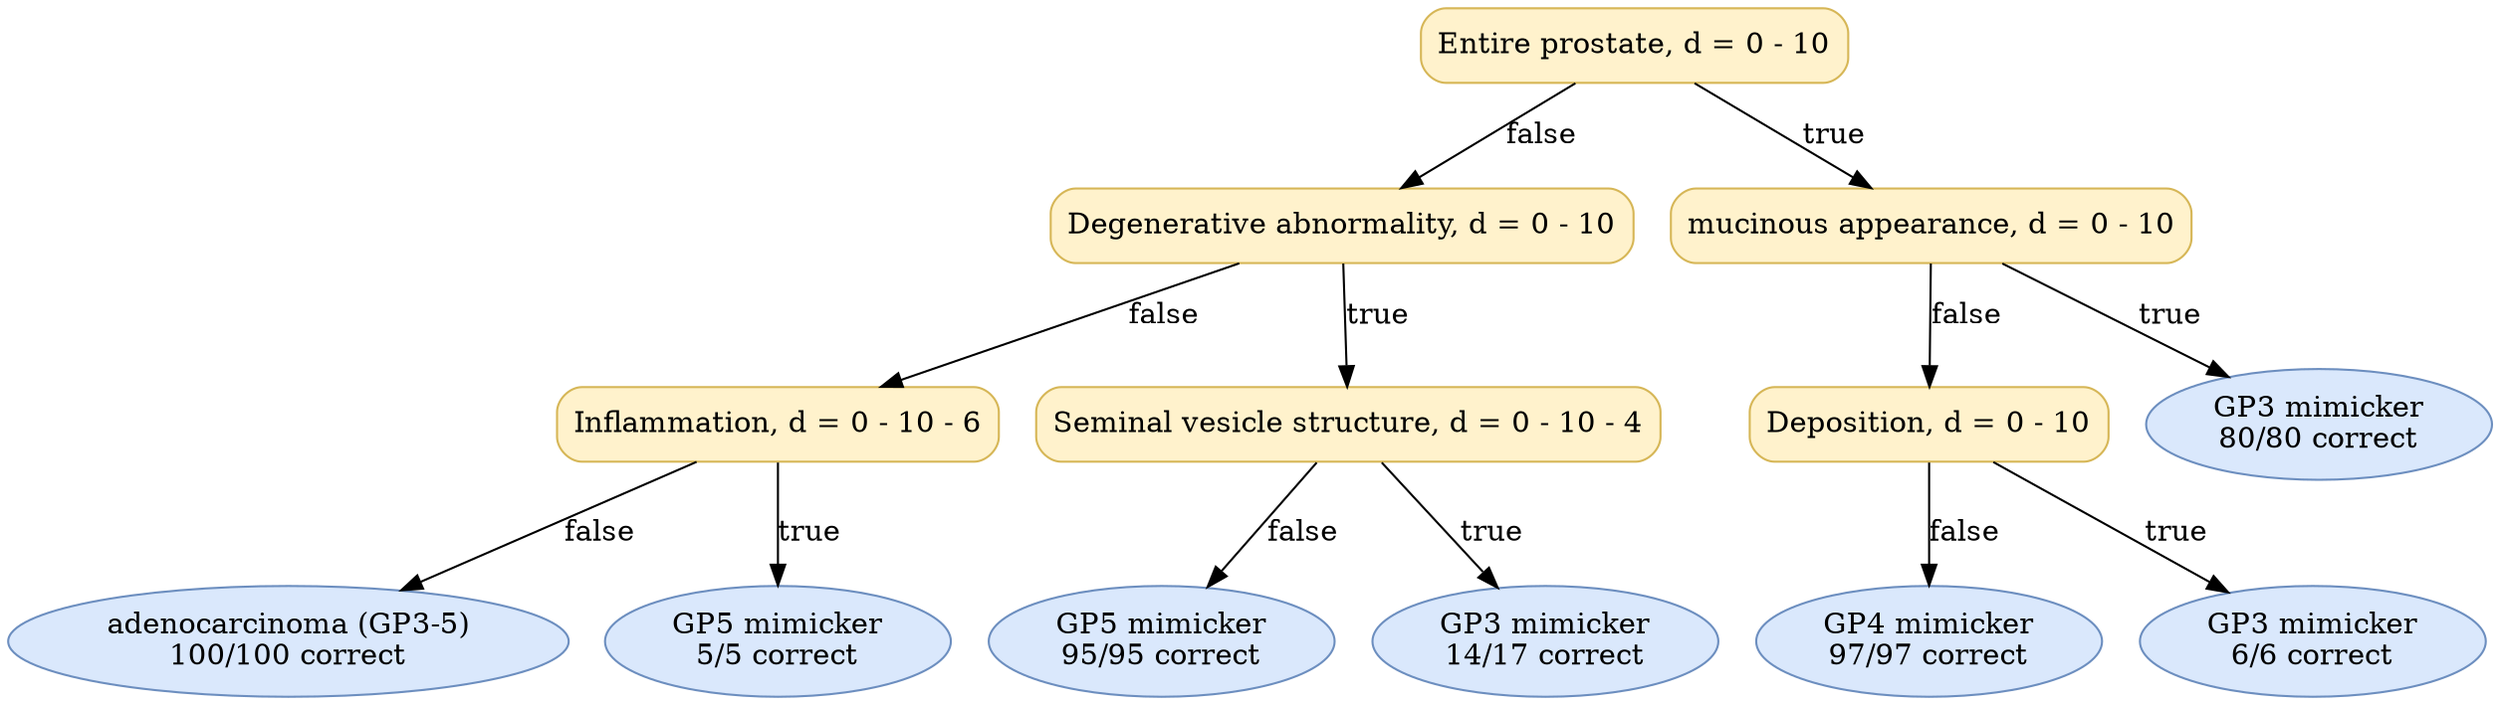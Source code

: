 digraph "DT" {
fontname="Times-Roman";
label="";
node [fontname="Times-Roman"];
Node1 [color="#D6B656", fillcolor="#FFF2CC", label="Entire prostate, d = 0 - 10", shape="box", style="rounded,filled"];
Node2 [color="#D6B656", fillcolor="#FFF2CC", label="Degenerative abnormality, d = 0 - 10", shape="box", style="rounded,filled"];
Node3 [color="#D6B656", fillcolor="#FFF2CC", label="Inflammation, d = 0 - 10 - 6", shape="box", style="rounded,filled"];
Node4 [color="#6C8EBF", fillcolor="#DAE8FC", label=<adenocarcinoma (GP3-5)<br/>100/100 correct>, shape="ellipse", style="rounded,filled"];
Node5 [color="#6C8EBF", fillcolor="#DAE8FC", label=<GP5 mimicker<br/>5/5 correct>, shape="ellipse", style="rounded,filled"];
Node6 [color="#D6B656", fillcolor="#FFF2CC", label="Seminal vesicle structure, d = 0 - 10 - 4", shape="box", style="rounded,filled"];
Node7 [color="#6C8EBF", fillcolor="#DAE8FC", label=<GP5 mimicker<br/>95/95 correct>, shape="ellipse", style="rounded,filled"];
Node8 [color="#6C8EBF", fillcolor="#DAE8FC", label=<GP3 mimicker<br/>14/17 correct>, shape="ellipse", style="rounded,filled"];
Node9 [color="#D6B656", fillcolor="#FFF2CC", label="mucinous appearance, d = 0 - 10", shape="box", style="rounded,filled"];
Node10 [color="#D6B656", fillcolor="#FFF2CC", label="Deposition, d = 0 - 10", shape="box", style="rounded,filled"];
Node11 [color="#6C8EBF", fillcolor="#DAE8FC", label=<GP4 mimicker<br/>97/97 correct>, shape="ellipse", style="rounded,filled"];
Node12 [color="#6C8EBF", fillcolor="#DAE8FC", label=<GP3 mimicker<br/>6/6 correct>, shape="ellipse", style="rounded,filled"];
Node13 [color="#6C8EBF", fillcolor="#DAE8FC", label=<GP3 mimicker<br/>80/80 correct>, shape="ellipse", style="rounded,filled"];
Node1 -> Node2  [key=0, label="false"];
Node1 -> Node9  [key=0, label="true"];
Node2 -> Node3  [key=0, label="false"];
Node2 -> Node6  [key=0, label="true"];
Node3 -> Node4  [key=0, label="false"];
Node3 -> Node5  [key=0, label="true"];
Node6 -> Node7  [key=0, label="false"];
Node6 -> Node8  [key=0, label="true"];
Node9 -> Node10  [key=0, label="false"];
Node9 -> Node13  [key=0, label="true"];
Node10 -> Node11  [key=0, label="false"];
Node10 -> Node12  [key=0, label="true"];
}
